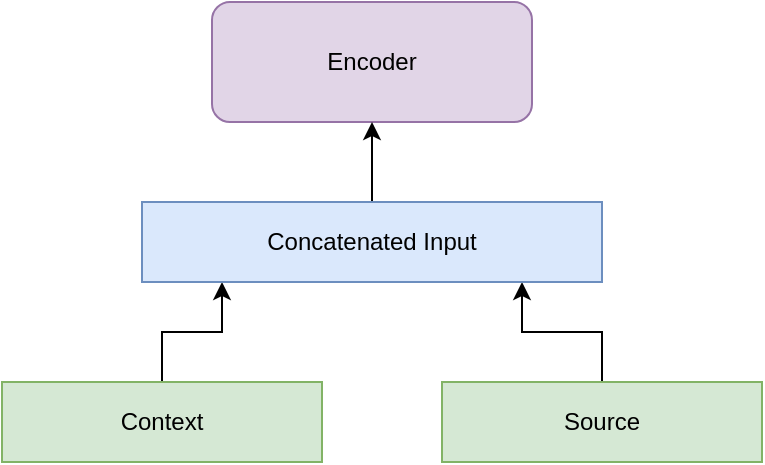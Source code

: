 <mxfile version="20.2.6" type="github">
  <diagram id="MRuJ7Lssp6C1ro-huAiR" name="Page-1">
    <mxGraphModel dx="986" dy="557" grid="1" gridSize="10" guides="1" tooltips="1" connect="1" arrows="1" fold="1" page="1" pageScale="1" pageWidth="850" pageHeight="1100" math="0" shadow="0">
      <root>
        <mxCell id="0" />
        <mxCell id="1" parent="0" />
        <mxCell id="jPax02gpQRXkLka1oFDE-1" value="Encoder" style="rounded=1;whiteSpace=wrap;html=1;fillColor=#e1d5e7;strokeColor=#9673a6;" vertex="1" parent="1">
          <mxGeometry x="205" y="330" width="160" height="60" as="geometry" />
        </mxCell>
        <mxCell id="jPax02gpQRXkLka1oFDE-7" value="" style="edgeStyle=orthogonalEdgeStyle;rounded=0;orthogonalLoop=1;jettySize=auto;html=1;" edge="1" parent="1" source="jPax02gpQRXkLka1oFDE-2" target="jPax02gpQRXkLka1oFDE-4">
          <mxGeometry relative="1" as="geometry">
            <Array as="points">
              <mxPoint x="180" y="495" />
              <mxPoint x="210" y="495" />
            </Array>
          </mxGeometry>
        </mxCell>
        <mxCell id="jPax02gpQRXkLka1oFDE-2" value="Context" style="rounded=0;whiteSpace=wrap;html=1;fillColor=#d5e8d4;strokeColor=#82b366;" vertex="1" parent="1">
          <mxGeometry x="100" y="520" width="160" height="40" as="geometry" />
        </mxCell>
        <mxCell id="jPax02gpQRXkLka1oFDE-8" value="" style="edgeStyle=orthogonalEdgeStyle;rounded=0;orthogonalLoop=1;jettySize=auto;html=1;" edge="1" parent="1" source="jPax02gpQRXkLka1oFDE-3" target="jPax02gpQRXkLka1oFDE-4">
          <mxGeometry relative="1" as="geometry">
            <Array as="points">
              <mxPoint x="400" y="495" />
              <mxPoint x="360" y="495" />
            </Array>
          </mxGeometry>
        </mxCell>
        <mxCell id="jPax02gpQRXkLka1oFDE-3" value="Source" style="rounded=0;whiteSpace=wrap;html=1;fillColor=#d5e8d4;strokeColor=#82b366;" vertex="1" parent="1">
          <mxGeometry x="320" y="520" width="160" height="40" as="geometry" />
        </mxCell>
        <mxCell id="jPax02gpQRXkLka1oFDE-9" value="" style="edgeStyle=orthogonalEdgeStyle;rounded=0;orthogonalLoop=1;jettySize=auto;html=1;" edge="1" parent="1" source="jPax02gpQRXkLka1oFDE-4" target="jPax02gpQRXkLka1oFDE-1">
          <mxGeometry relative="1" as="geometry" />
        </mxCell>
        <mxCell id="jPax02gpQRXkLka1oFDE-4" value="Concatenated Input" style="rounded=0;whiteSpace=wrap;html=1;fillColor=#dae8fc;strokeColor=#6c8ebf;" vertex="1" parent="1">
          <mxGeometry x="170" y="430" width="230" height="40" as="geometry" />
        </mxCell>
      </root>
    </mxGraphModel>
  </diagram>
</mxfile>
